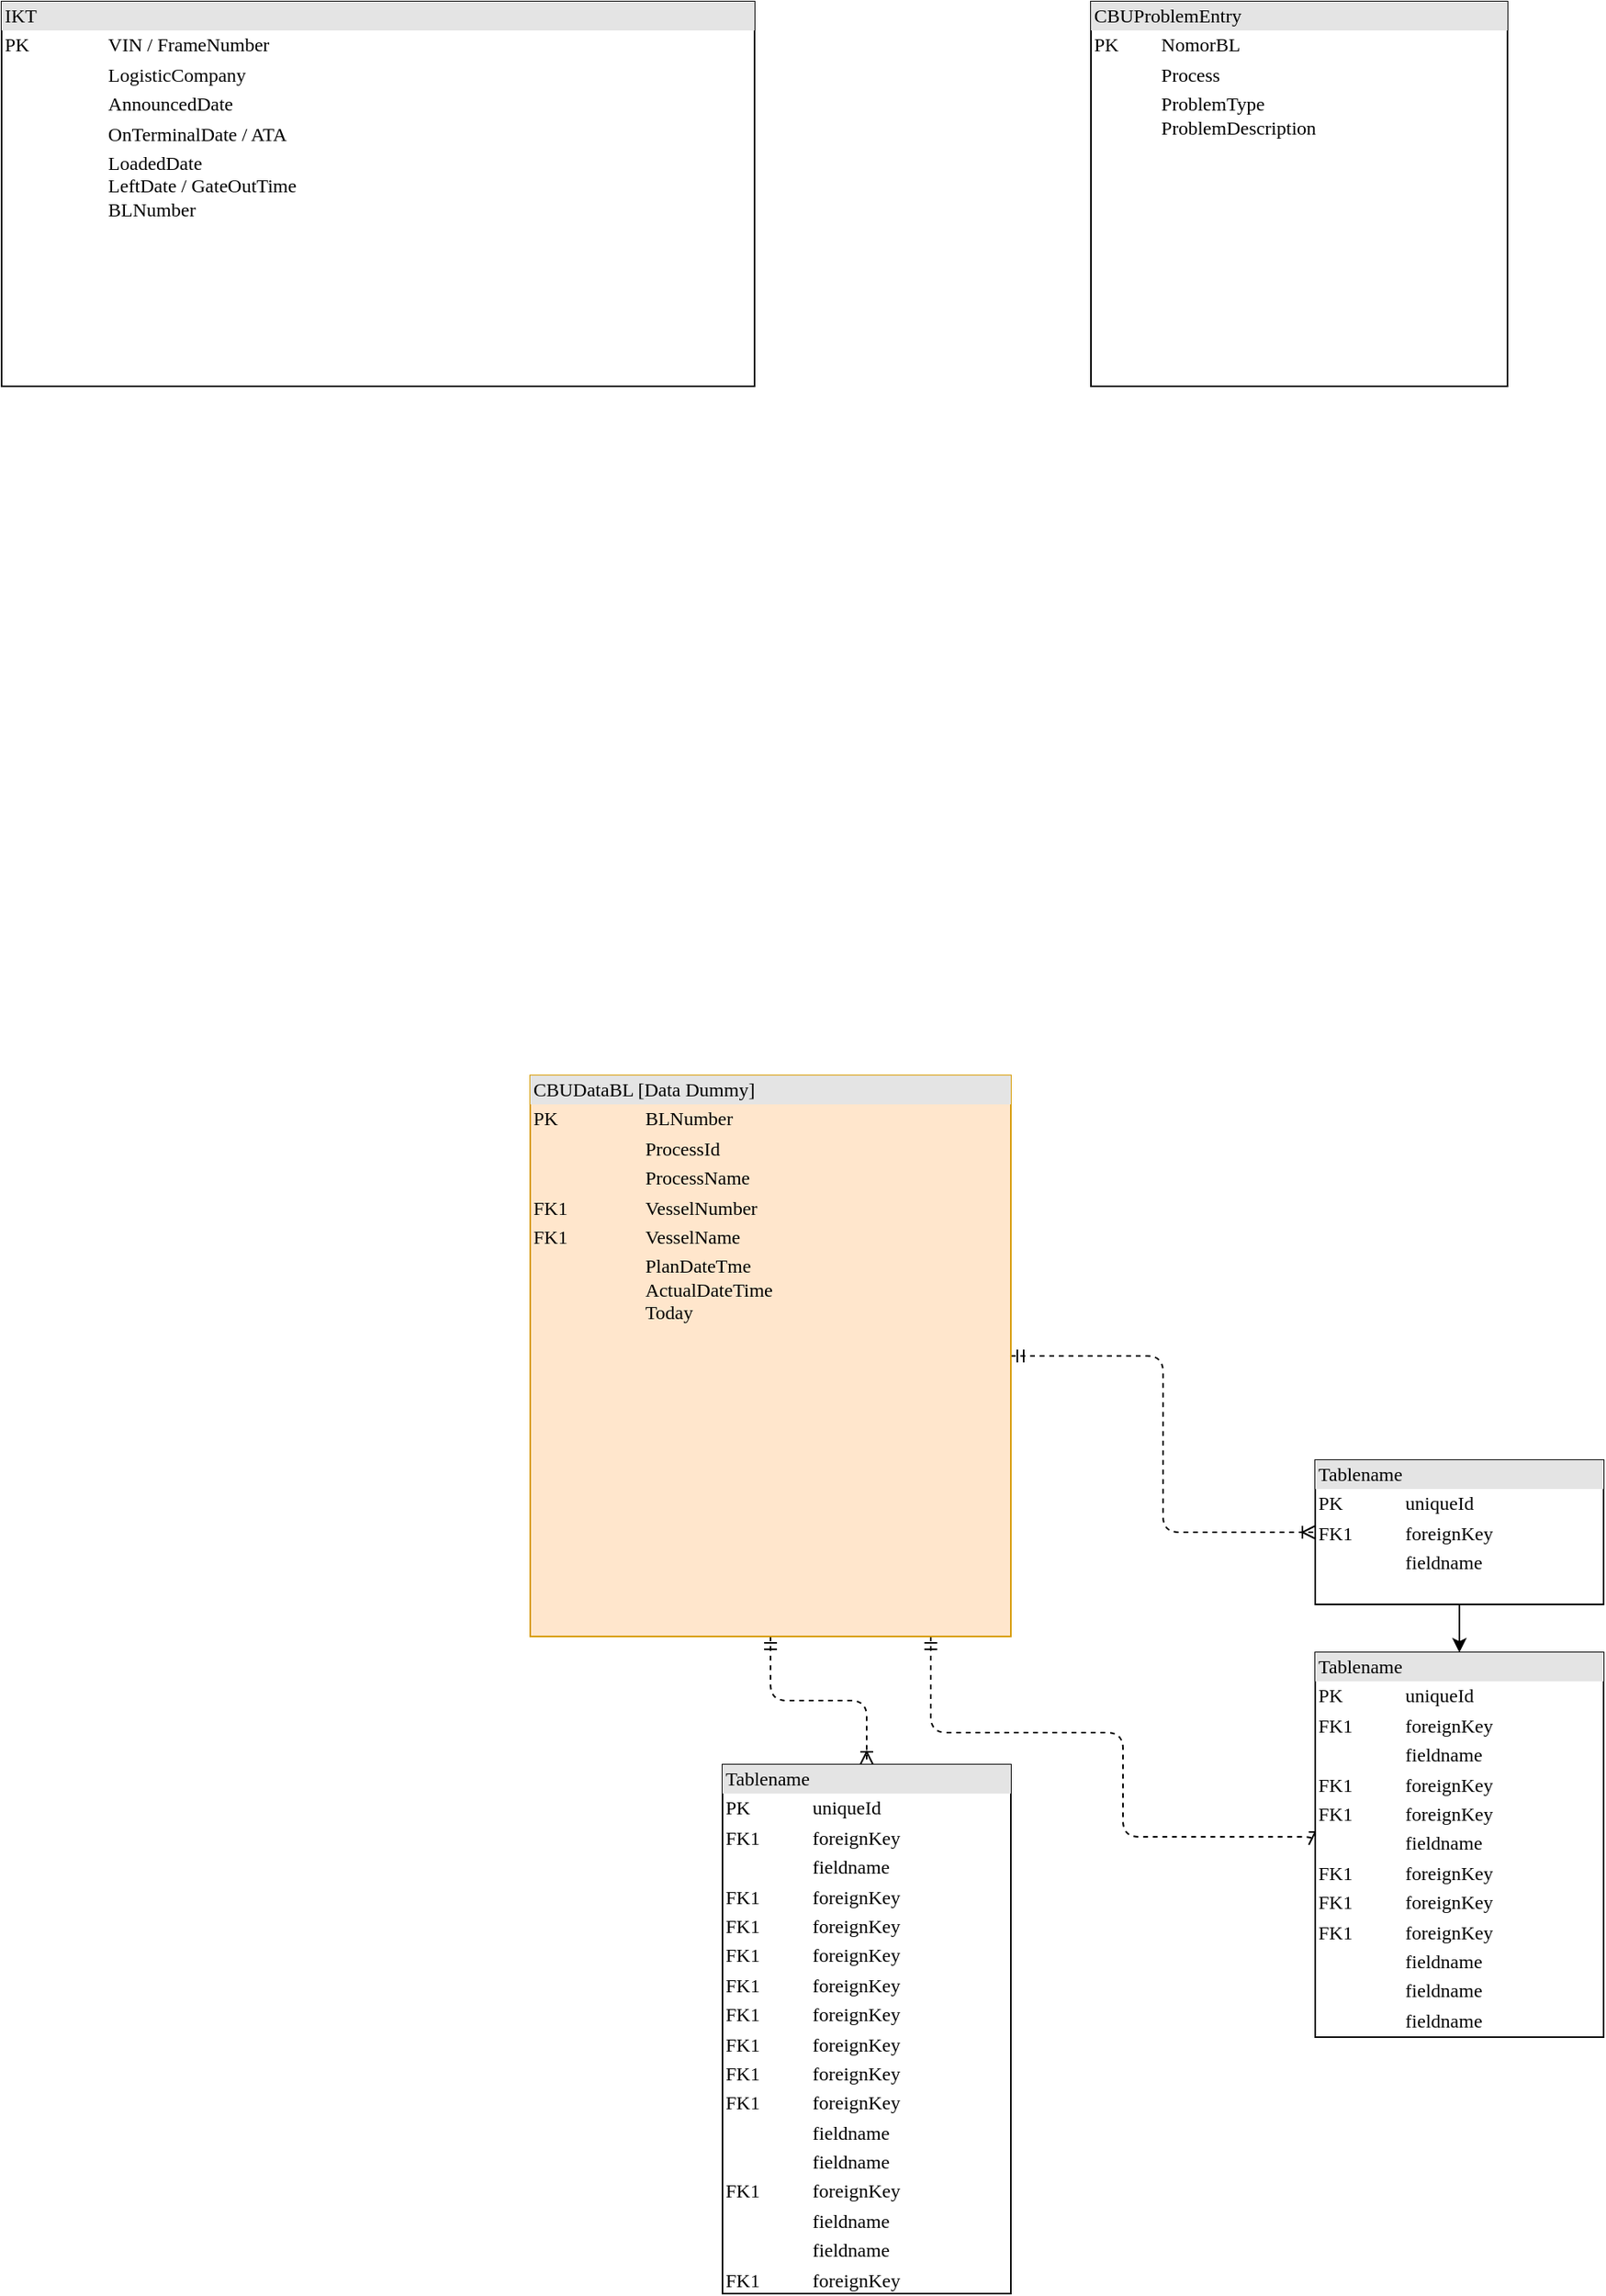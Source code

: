 <mxfile pages="3" version="11.2.8" type="github"><diagram name="X_Board1_ImportProgressSummary" id="2ca16b54-16f6-2749-3443-fa8db7711227"><mxGraphModel dx="1408" dy="1549" grid="1" gridSize="10" guides="1" tooltips="1" connect="1" arrows="1" fold="1" page="1" pageScale="1" pageWidth="1100" pageHeight="850" background="#ffffff" math="0" shadow="0"><root><mxCell id="0"/><mxCell id="1" parent="0"/><mxCell id="2ed32ef02a7f4228-18" style="edgeStyle=orthogonalEdgeStyle;html=1;entryX=0.5;entryY=0;dashed=1;labelBackgroundColor=none;startArrow=ERmandOne;endArrow=ERoneToMany;fontFamily=Verdana;fontSize=12;align=left;" parent="1" source="2ed32ef02a7f4228-2" target="2ed32ef02a7f4228-8" edge="1"><mxGeometry relative="1" as="geometry"/></mxCell><mxCell id="2ed32ef02a7f4228-19" style="edgeStyle=orthogonalEdgeStyle;html=1;dashed=1;labelBackgroundColor=none;startArrow=ERmandOne;endArrow=ERoneToMany;fontFamily=Verdana;fontSize=12;align=left;entryX=0;entryY=0.5;" parent="1" source="2ed32ef02a7f4228-2" target="2ed32ef02a7f4228-10" edge="1"><mxGeometry relative="1" as="geometry"><Array as="points"><mxPoint x="590" y="260"/><mxPoint x="710" y="260"/><mxPoint x="710" y="325"/></Array></mxGeometry></mxCell><mxCell id="2ed32ef02a7f4228-20" style="edgeStyle=orthogonalEdgeStyle;html=1;dashed=1;labelBackgroundColor=none;startArrow=ERmandOne;endArrow=ERoneToMany;fontFamily=Verdana;fontSize=12;align=left;" parent="1" source="2ed32ef02a7f4228-2" target="2ed32ef02a7f4228-11" edge="1"><mxGeometry relative="1" as="geometry"/></mxCell><mxCell id="2ed32ef02a7f4228-2" value="&lt;div style=&quot;box-sizing: border-box ; width: 100% ; background: #e4e4e4 ; padding: 2px&quot;&gt;CBUDataBL [Data Dummy]&lt;/div&gt;&lt;table style=&quot;width: 100% ; font-size: 1em&quot; cellpadding=&quot;2&quot; cellspacing=&quot;0&quot;&gt;&lt;tbody&gt;&lt;tr&gt;&lt;td&gt;PK&lt;/td&gt;&lt;td&gt;BLNumber&lt;/td&gt;&lt;/tr&gt;&lt;tr&gt;&lt;td&gt;&lt;/td&gt;&lt;td&gt;ProcessId&lt;/td&gt;&lt;/tr&gt;&lt;tr&gt;&lt;td&gt;&lt;br&gt;&lt;/td&gt;&lt;td&gt;ProcessName&lt;/td&gt;&lt;/tr&gt;&lt;tr&gt;&lt;td&gt;FK1&lt;br&gt;&lt;/td&gt;&lt;td&gt;VesselNumber&lt;/td&gt;&lt;/tr&gt;&lt;tr&gt;&lt;td&gt;FK1&lt;br&gt;&lt;/td&gt;&lt;td&gt;VesselName&lt;/td&gt;&lt;/tr&gt;&lt;tr&gt;&lt;td&gt;&lt;br&gt;&lt;/td&gt;&lt;td&gt;PlanDateTme&lt;br&gt;ActualDateTime&lt;br&gt;Today&lt;/td&gt;&lt;/tr&gt;&lt;tr&gt;&lt;td&gt;&lt;br&gt;&lt;/td&gt;&lt;td&gt;&lt;br&gt;&lt;/td&gt;&lt;/tr&gt;&lt;tr&gt;&lt;td&gt;&lt;br&gt;&lt;/td&gt;&lt;td&gt;&lt;br&gt;&lt;/td&gt;&lt;/tr&gt;&lt;tr&gt;&lt;td&gt;&lt;br&gt;&lt;/td&gt;&lt;td&gt;&lt;br&gt;&lt;/td&gt;&lt;/tr&gt;&lt;/tbody&gt;&lt;/table&gt;" style="verticalAlign=top;align=left;overflow=fill;html=1;rounded=0;shadow=0;comic=0;labelBackgroundColor=none;strokeColor=#d79b00;strokeWidth=1;fillColor=#ffe6cc;fontFamily=Verdana;fontSize=12;" parent="1" vertex="1"><mxGeometry x="340" y="-150" width="300" height="350" as="geometry"/></mxCell><mxCell id="2ed32ef02a7f4228-8" value="&lt;div style=&quot;box-sizing: border-box ; width: 100% ; background: #e4e4e4 ; padding: 2px&quot;&gt;Tablename&lt;/div&gt;&lt;table style=&quot;width: 100% ; font-size: 1em&quot; cellpadding=&quot;2&quot; cellspacing=&quot;0&quot;&gt;&lt;tbody&gt;&lt;tr&gt;&lt;td&gt;PK&lt;/td&gt;&lt;td&gt;uniqueId&lt;/td&gt;&lt;/tr&gt;&lt;tr&gt;&lt;td&gt;FK1&lt;/td&gt;&lt;td&gt;foreignKey&lt;/td&gt;&lt;/tr&gt;&lt;tr&gt;&lt;td&gt;&lt;/td&gt;&lt;td&gt;fieldname&lt;/td&gt;&lt;/tr&gt;&lt;tr&gt;&lt;td&gt;FK1&lt;br&gt;&lt;/td&gt;&lt;td&gt;foreignKey&lt;br&gt;&lt;/td&gt;&lt;/tr&gt;&lt;tr&gt;&lt;td&gt;FK1&lt;br&gt;&lt;/td&gt;&lt;td&gt;foreignKey&lt;br&gt;&lt;/td&gt;&lt;/tr&gt;&lt;tr&gt;&lt;td&gt;FK1&lt;br&gt;&lt;/td&gt;&lt;td&gt;foreignKey&lt;br&gt;&lt;/td&gt;&lt;/tr&gt;&lt;tr&gt;&lt;td&gt;FK1&lt;br&gt;&lt;/td&gt;&lt;td&gt;foreignKey&lt;br&gt;&lt;/td&gt;&lt;/tr&gt;&lt;tr&gt;&lt;td&gt;FK1&lt;br&gt;&lt;/td&gt;&lt;td&gt;foreignKey&lt;br&gt;&lt;/td&gt;&lt;/tr&gt;&lt;tr&gt;&lt;td&gt;FK1&lt;br&gt;&lt;/td&gt;&lt;td&gt;foreignKey&lt;br&gt;&lt;/td&gt;&lt;/tr&gt;&lt;tr&gt;&lt;td&gt;FK1&lt;br&gt;&lt;/td&gt;&lt;td&gt;foreignKey&lt;br&gt;&lt;/td&gt;&lt;/tr&gt;&lt;tr&gt;&lt;td&gt;FK1&lt;br&gt;&lt;/td&gt;&lt;td&gt;foreignKey&lt;br&gt;&lt;/td&gt;&lt;/tr&gt;&lt;tr&gt;&lt;td&gt;&lt;br&gt;&lt;/td&gt;&lt;td&gt;fieldname&lt;br&gt;&lt;/td&gt;&lt;/tr&gt;&lt;tr&gt;&lt;td&gt;&lt;br&gt;&lt;/td&gt;&lt;td&gt;fieldname&lt;br&gt;&lt;/td&gt;&lt;/tr&gt;&lt;tr&gt;&lt;td&gt;FK1&lt;br&gt;&lt;/td&gt;&lt;td&gt;foreignKey&lt;br&gt;&lt;/td&gt;&lt;/tr&gt;&lt;tr&gt;&lt;td&gt;&lt;br&gt;&lt;/td&gt;&lt;td&gt;fieldname&lt;br&gt;&lt;/td&gt;&lt;/tr&gt;&lt;tr&gt;&lt;td&gt;&lt;br&gt;&lt;/td&gt;&lt;td&gt;fieldname&lt;br&gt;&lt;/td&gt;&lt;/tr&gt;&lt;tr&gt;&lt;td&gt;FK1&lt;br&gt;&lt;/td&gt;&lt;td&gt;foreignKey&lt;br&gt;&lt;/td&gt;&lt;/tr&gt;&lt;/tbody&gt;&lt;/table&gt;" style="verticalAlign=top;align=left;overflow=fill;html=1;rounded=0;shadow=0;comic=0;labelBackgroundColor=none;strokeColor=#000000;strokeWidth=1;fillColor=#ffffff;fontFamily=Verdana;fontSize=12;fontColor=#000000;" parent="1" vertex="1"><mxGeometry x="460" y="280" width="180" height="330" as="geometry"/></mxCell><mxCell id="2ed32ef02a7f4228-10" value="&lt;div style=&quot;box-sizing: border-box ; width: 100% ; background: #e4e4e4 ; padding: 2px&quot;&gt;Tablename&lt;/div&gt;&lt;table style=&quot;width: 100% ; font-size: 1em&quot; cellpadding=&quot;2&quot; cellspacing=&quot;0&quot;&gt;&lt;tbody&gt;&lt;tr&gt;&lt;td&gt;PK&lt;/td&gt;&lt;td&gt;uniqueId&lt;/td&gt;&lt;/tr&gt;&lt;tr&gt;&lt;td&gt;FK1&lt;/td&gt;&lt;td&gt;foreignKey&lt;/td&gt;&lt;/tr&gt;&lt;tr&gt;&lt;td&gt;&lt;/td&gt;&lt;td&gt;fieldname&lt;/td&gt;&lt;/tr&gt;&lt;tr&gt;&lt;td&gt;FK1&lt;br&gt;&lt;/td&gt;&lt;td&gt;foreignKey&lt;br&gt;&lt;/td&gt;&lt;/tr&gt;&lt;tr&gt;&lt;td&gt;FK1&lt;br&gt;&lt;/td&gt;&lt;td&gt;foreignKey&lt;br&gt;&lt;/td&gt;&lt;/tr&gt;&lt;tr&gt;&lt;td&gt;&lt;br&gt;&lt;/td&gt;&lt;td&gt;fieldname&lt;br&gt;&lt;/td&gt;&lt;/tr&gt;&lt;tr&gt;&lt;td&gt;FK1&lt;br&gt;&lt;/td&gt;&lt;td&gt;foreignKey&lt;br&gt;&lt;/td&gt;&lt;/tr&gt;&lt;tr&gt;&lt;td&gt;FK1&lt;br&gt;&lt;/td&gt;&lt;td&gt;foreignKey&lt;br&gt;&lt;/td&gt;&lt;/tr&gt;&lt;tr&gt;&lt;td&gt;FK1&lt;br&gt;&lt;/td&gt;&lt;td&gt;foreignKey&lt;br&gt;&lt;/td&gt;&lt;/tr&gt;&lt;tr&gt;&lt;td&gt;&lt;br&gt;&lt;/td&gt;&lt;td&gt;fieldname&lt;br&gt;&lt;/td&gt;&lt;/tr&gt;&lt;tr&gt;&lt;td&gt;&lt;br&gt;&lt;/td&gt;&lt;td&gt;fieldname&lt;br&gt;&lt;/td&gt;&lt;/tr&gt;&lt;tr&gt;&lt;td&gt;&lt;br&gt;&lt;/td&gt;&lt;td&gt;fieldname&lt;br&gt;&lt;/td&gt;&lt;/tr&gt;&lt;/tbody&gt;&lt;/table&gt;" style="verticalAlign=top;align=left;overflow=fill;html=1;rounded=0;shadow=0;comic=0;labelBackgroundColor=none;strokeColor=#000000;strokeWidth=1;fillColor=#ffffff;fontFamily=Verdana;fontSize=12;fontColor=#000000;" parent="1" vertex="1"><mxGeometry x="830" y="210" width="180" height="240" as="geometry"/></mxCell><mxCell id="iijxiH1lef-ka2YPc_c4-1" value="" style="edgeStyle=orthogonalEdgeStyle;rounded=0;orthogonalLoop=1;jettySize=auto;html=1;" parent="1" source="2ed32ef02a7f4228-11" target="2ed32ef02a7f4228-10" edge="1"><mxGeometry relative="1" as="geometry"/></mxCell><mxCell id="2ed32ef02a7f4228-11" value="&lt;div style=&quot;box-sizing:border-box;width:100%;background:#e4e4e4;padding:2px;&quot;&gt;Tablename&lt;/div&gt;&lt;table style=&quot;width:100%;font-size:1em;&quot; cellpadding=&quot;2&quot; cellspacing=&quot;0&quot;&gt;&lt;tr&gt;&lt;td&gt;PK&lt;/td&gt;&lt;td&gt;uniqueId&lt;/td&gt;&lt;/tr&gt;&lt;tr&gt;&lt;td&gt;FK1&lt;/td&gt;&lt;td&gt;foreignKey&lt;/td&gt;&lt;/tr&gt;&lt;tr&gt;&lt;td&gt;&lt;/td&gt;&lt;td&gt;fieldname&lt;/td&gt;&lt;/tr&gt;&lt;/table&gt;" style="verticalAlign=top;align=left;overflow=fill;html=1;rounded=0;shadow=0;comic=0;labelBackgroundColor=none;strokeColor=#000000;strokeWidth=1;fillColor=#ffffff;fontFamily=Verdana;fontSize=12;fontColor=#000000;" parent="1" vertex="1"><mxGeometry x="830" y="90" width="180" height="90" as="geometry"/></mxCell><mxCell id="iijxiH1lef-ka2YPc_c4-2" value="&lt;div style=&quot;box-sizing: border-box ; width: 100% ; background: #e4e4e4 ; padding: 2px&quot;&gt;IKT&lt;/div&gt;&lt;table style=&quot;width: 100% ; font-size: 1em&quot; cellpadding=&quot;2&quot; cellspacing=&quot;0&quot;&gt;&lt;tbody&gt;&lt;tr&gt;&lt;td&gt;PK&lt;/td&gt;&lt;td&gt;VIN / FrameNumber&lt;/td&gt;&lt;/tr&gt;&lt;tr&gt;&lt;td&gt;&lt;br&gt;&lt;/td&gt;&lt;td&gt;LogisticCompany&lt;/td&gt;&lt;/tr&gt;&lt;tr&gt;&lt;td&gt;&lt;/td&gt;&lt;td&gt;AnnouncedDate&lt;/td&gt;&lt;/tr&gt;&lt;tr&gt;&lt;td&gt;&lt;br&gt;&lt;/td&gt;&lt;td&gt;OnTerminalDate / ATA&lt;/td&gt;&lt;/tr&gt;&lt;tr&gt;&lt;td&gt;&lt;br&gt;&lt;/td&gt;&lt;td&gt;LoadedDate&lt;br&gt;LeftDate / GateOutTime&lt;br&gt;BLNumber&lt;br&gt;&lt;br&gt;&lt;/td&gt;&lt;/tr&gt;&lt;tr&gt;&lt;td&gt;&lt;/td&gt;&lt;td&gt;&lt;/td&gt;&lt;/tr&gt;&lt;/tbody&gt;&lt;/table&gt;" style="verticalAlign=top;align=left;overflow=fill;html=1;rounded=0;shadow=0;comic=0;labelBackgroundColor=none;strokeColor=#000000;strokeWidth=1;fillColor=#ffffff;fontFamily=Verdana;fontSize=12;fontColor=#000000;" parent="1" vertex="1"><mxGeometry x="10" y="-820" width="470" height="240" as="geometry"/></mxCell><mxCell id="lcSOHLvWnQ9NrJBH_gMb-1" value="&lt;div style=&quot;box-sizing: border-box ; width: 100% ; background: #e4e4e4 ; padding: 2px&quot;&gt;CBUProblemEntry&lt;/div&gt;&lt;table style=&quot;width: 100% ; font-size: 1em&quot; cellpadding=&quot;2&quot; cellspacing=&quot;0&quot;&gt;&lt;tbody&gt;&lt;tr&gt;&lt;td&gt;PK&lt;/td&gt;&lt;td&gt;NomorBL&lt;br&gt;&lt;/td&gt;&lt;/tr&gt;&lt;tr&gt;&lt;td&gt;&lt;/td&gt;&lt;td&gt;Process&lt;/td&gt;&lt;/tr&gt;&lt;tr&gt;&lt;td&gt;&lt;/td&gt;&lt;td&gt;ProblemType&lt;br&gt;ProblemDescription&lt;/td&gt;&lt;/tr&gt;&lt;tr&gt;&lt;td&gt;&lt;/td&gt;&lt;td&gt;&lt;/td&gt;&lt;/tr&gt;&lt;/tbody&gt;&lt;/table&gt;" style="verticalAlign=top;align=left;overflow=fill;html=1;rounded=0;shadow=0;comic=0;labelBackgroundColor=none;strokeColor=#000000;strokeWidth=1;fillColor=#ffffff;fontFamily=Verdana;fontSize=12;fontColor=#000000;" vertex="1" parent="1"><mxGeometry x="690" y="-820" width="260" height="240" as="geometry"/></mxCell></root></mxGraphModel></diagram><diagram id="ped9I0MrcgApVbjnmXeD" name="Board2_CBU_DeliveryStatus"><mxGraphModel dx="2258" dy="1799" grid="1" gridSize="10" guides="1" tooltips="1" connect="1" arrows="1" fold="1" page="1" pageScale="1" pageWidth="850" pageHeight="1100" math="0" shadow="0"><root><mxCell id="fE89MMKf4h5Dtm6ddoaw-0"/><mxCell id="fE89MMKf4h5Dtm6ddoaw-1" parent="fE89MMKf4h5Dtm6ddoaw-0"/><mxCell id="iuJHCxQHhsxznr6ArKBr-1" style="html=1;dashed=1;labelBackgroundColor=none;startArrow=ERmandOne;endArrow=ERoneToMany;fontFamily=Verdana;fontSize=12;align=left;elbow=vertical;entryX=0.55;entryY=0.033;entryDx=0;entryDy=0;entryPerimeter=0;" parent="fE89MMKf4h5Dtm6ddoaw-1" source="iuJHCxQHhsxznr6ArKBr-5" target="rnlYXCVSWzvNg4UDN25H-0" edge="1"><mxGeometry relative="1" as="geometry"><mxPoint x="681.096" y="100" as="targetPoint"/></mxGeometry></mxCell><mxCell id="iuJHCxQHhsxznr6ArKBr-2" value="&lt;div style=&quot;box-sizing: border-box ; width: 100% ; background: #e4e4e4 ; padding: 2px&quot;&gt;vw_cbu_deliverystatus [Data Dummy]&lt;/div&gt;&lt;table style=&quot;width: 100% ; font-size: 1em&quot; cellpadding=&quot;2&quot; cellspacing=&quot;0&quot;&gt;&lt;tbody&gt;&lt;tr&gt;&lt;td&gt;&lt;br&gt;&lt;/td&gt;&lt;td&gt;Source&lt;/td&gt;&lt;/tr&gt;&lt;tr&gt;&lt;td&gt;&lt;/td&gt;&lt;td&gt;Model&lt;/td&gt;&lt;/tr&gt;&lt;tr&gt;&lt;td&gt;&lt;br&gt;&lt;/td&gt;&lt;td&gt;ATA&lt;/td&gt;&lt;/tr&gt;&lt;tr&gt;&lt;td&gt;&lt;br&gt;&lt;/td&gt;&lt;td&gt;Today&lt;/td&gt;&lt;/tr&gt;&lt;tr&gt;&lt;td&gt;F&lt;br&gt;&lt;/td&gt;&lt;td&gt;GateOutTime&lt;/td&gt;&lt;/tr&gt;&lt;tr&gt;&lt;td&gt;&lt;br&gt;&lt;/td&gt;&lt;td&gt;PortStatus&lt;br&gt;ActualDateTime&lt;br&gt;Today&lt;br&gt;DateDif&lt;br&gt;TotalInPort&lt;br&gt;OC_per_Vehicle&lt;br&gt;FrameNumber&lt;br&gt;TotalOC&lt;br&gt;CountStatus&lt;/td&gt;&lt;/tr&gt;&lt;tr&gt;&lt;td&gt;&lt;br&gt;&lt;/td&gt;&lt;td&gt;&lt;br&gt;&lt;/td&gt;&lt;/tr&gt;&lt;tr&gt;&lt;td&gt;&lt;br&gt;&lt;/td&gt;&lt;td&gt;&lt;br&gt;&lt;/td&gt;&lt;/tr&gt;&lt;tr&gt;&lt;td&gt;&lt;br&gt;&lt;/td&gt;&lt;td&gt;&lt;br&gt;&lt;/td&gt;&lt;/tr&gt;&lt;/tbody&gt;&lt;/table&gt;" style="verticalAlign=top;align=left;overflow=fill;html=1;rounded=0;shadow=0;comic=0;labelBackgroundColor=none;strokeColor=#d79b00;strokeWidth=1;fillColor=#ffe6cc;fontFamily=Verdana;fontSize=12;" parent="fE89MMKf4h5Dtm6ddoaw-1" vertex="1"><mxGeometry x="-380" y="-160" width="300" height="350" as="geometry"/></mxCell><mxCell id="cjHT1M0A47lJwWsrM27a-1" style="edgeStyle=orthogonalEdgeStyle;rounded=0;orthogonalLoop=1;jettySize=auto;html=1;dashed=1;startArrow=open;startFill=0;" parent="fE89MMKf4h5Dtm6ddoaw-1" source="iuJHCxQHhsxznr6ArKBr-3" target="cjHT1M0A47lJwWsrM27a-0" edge="1"><mxGeometry relative="1" as="geometry"/></mxCell><mxCell id="iuJHCxQHhsxznr6ArKBr-3" value="&lt;div style=&quot;box-sizing: border-box ; width: 100% ; background: #e4e4e4 ; padding: 2px&quot;&gt;CarSeries&lt;/div&gt;&lt;table style=&quot;width: 100% ; font-size: 1em&quot; cellpadding=&quot;2&quot; cellspacing=&quot;0&quot;&gt;&lt;tbody&gt;&lt;tr&gt;&lt;td&gt;PK&lt;/td&gt;&lt;td&gt;Name&lt;br&gt;&lt;/td&gt;&lt;/tr&gt;&lt;tr&gt;&lt;td&gt;&lt;br&gt;&lt;/td&gt;&lt;td&gt;CarSeriesCode&lt;/td&gt;&lt;/tr&gt;&lt;tr&gt;&lt;td&gt;FK&lt;/td&gt;&lt;td&gt;CarModelCode&lt;/td&gt;&lt;/tr&gt;&lt;/tbody&gt;&lt;/table&gt;" style="verticalAlign=top;align=left;overflow=fill;html=1;rounded=0;shadow=0;comic=0;labelBackgroundColor=none;strokeColor=#000000;strokeWidth=1;fillColor=#ffffff;fontFamily=Verdana;fontSize=12;fontColor=#000000;" parent="fE89MMKf4h5Dtm6ddoaw-1" vertex="1"><mxGeometry x="830" y="300" width="180" height="150" as="geometry"/></mxCell><mxCell id="cjHT1M0A47lJwWsrM27a-2" style="edgeStyle=orthogonalEdgeStyle;rounded=0;orthogonalLoop=1;jettySize=auto;html=1;dashed=1;startArrow=open;startFill=0;exitX=0.5;exitY=1;exitDx=0;exitDy=0;" parent="fE89MMKf4h5Dtm6ddoaw-1" source="rnlYXCVSWzvNg4UDN25H-0" target="iuJHCxQHhsxznr6ArKBr-3" edge="1"><mxGeometry relative="1" as="geometry"><mxPoint x="730" y="150" as="sourcePoint"/></mxGeometry></mxCell><mxCell id="iuJHCxQHhsxznr6ArKBr-5" value="&lt;div style=&quot;box-sizing: border-box ; width: 100% ; background: #e4e4e4 ; padding: 2px&quot;&gt;vw_cbu_deliverystatus [Data NEW TLS] / PIBX&lt;/div&gt;&lt;table style=&quot;width: 100% ; font-size: 1em&quot; cellpadding=&quot;2&quot; cellspacing=&quot;0&quot;&gt;&lt;tbody&gt;&lt;tr&gt;&lt;td&gt;&lt;br&gt;&lt;/td&gt;&lt;td&gt;&lt;span style=&quot;background-color: rgb(255 , 102 , 255)&quot;&gt;Source&lt;/span&gt;&lt;/td&gt;&lt;/tr&gt;&lt;tr&gt;&lt;td&gt;&lt;/td&gt;&lt;td&gt;&lt;span style=&quot;background-color: rgb(102 , 255 , 102)&quot;&gt;Model&lt;/span&gt;&lt;/td&gt;&lt;/tr&gt;&lt;tr&gt;&lt;td&gt;&lt;br&gt;&lt;/td&gt;&lt;td&gt;&lt;span style=&quot;background-color: rgb(255 , 255 , 0)&quot;&gt;ATA&lt;/span&gt;&lt;/td&gt;&lt;/tr&gt;&lt;tr&gt;&lt;td&gt;&lt;br&gt;&lt;/td&gt;&lt;td&gt;Today&lt;/td&gt;&lt;/tr&gt;&lt;tr&gt;&lt;td&gt;F&lt;br&gt;&lt;/td&gt;&lt;td&gt;&lt;span style=&quot;background-color: rgb(179 , 179 , 179)&quot;&gt;GateOutTime&lt;/span&gt;&lt;/td&gt;&lt;/tr&gt;&lt;tr&gt;&lt;td&gt;&lt;br&gt;&lt;/td&gt;&lt;td&gt;PortStatus&lt;br&gt;Today&lt;br&gt;DateDif&lt;br&gt;TotalInPort&lt;br&gt;OC_per_Vehicle&lt;br&gt;&lt;span style=&quot;background-color: rgb(255 , 179 , 102)&quot;&gt;FrameNumber&lt;/span&gt;&lt;br&gt;TotalOC&lt;br&gt;CountStatus&lt;br&gt;&lt;span style=&quot;background-color: rgb(102 , 178 , 255)&quot;&gt;NomorBL&lt;/span&gt;&lt;/td&gt;&lt;/tr&gt;&lt;tr&gt;&lt;td&gt;&lt;br&gt;&lt;/td&gt;&lt;td&gt;&lt;br&gt;&lt;/td&gt;&lt;/tr&gt;&lt;tr&gt;&lt;td&gt;&lt;br&gt;&lt;/td&gt;&lt;td&gt;&lt;br&gt;&lt;/td&gt;&lt;/tr&gt;&lt;tr&gt;&lt;td&gt;&lt;br&gt;&lt;/td&gt;&lt;td&gt;&lt;br&gt;&lt;/td&gt;&lt;/tr&gt;&lt;/tbody&gt;&lt;/table&gt;" style="verticalAlign=top;align=left;overflow=fill;html=1;rounded=0;shadow=0;comic=0;labelBackgroundColor=none;strokeColor=#6c8ebf;strokeWidth=1;fillColor=#dae8fc;fontFamily=Verdana;fontSize=12;" parent="fE89MMKf4h5Dtm6ddoaw-1" vertex="1"><mxGeometry x="790" y="-390" width="300" height="350" as="geometry"/></mxCell><mxCell id="cjHT1M0A47lJwWsrM27a-0" value="&lt;div style=&quot;box-sizing: border-box ; width: 100% ; background: #e4e4e4 ; padding: 2px&quot;&gt;CarModel&lt;/div&gt;&lt;table style=&quot;width: 100% ; font-size: 1em&quot; cellpadding=&quot;2&quot; cellspacing=&quot;0&quot;&gt;&lt;tbody&gt;&lt;tr&gt;&lt;td&gt;PK&lt;/td&gt;&lt;td&gt;&lt;span style=&quot;background-color: rgb(102 , 255 , 102)&quot;&gt;Name&lt;br&gt;&lt;/span&gt;&lt;/td&gt;&lt;/tr&gt;&lt;tr&gt;&lt;td&gt;&lt;/td&gt;&lt;td&gt;CarModelCode&lt;/td&gt;&lt;/tr&gt;&lt;/tbody&gt;&lt;/table&gt;" style="verticalAlign=top;align=left;overflow=fill;html=1;rounded=0;shadow=0;comic=0;labelBackgroundColor=none;strokeColor=#000000;strokeWidth=1;fillColor=#ffffff;fontFamily=Verdana;fontSize=12;fontColor=#000000;" parent="fE89MMKf4h5Dtm6ddoaw-1" vertex="1"><mxGeometry x="830" y="550" width="180" height="90" as="geometry"/></mxCell><mxCell id="rnlYXCVSWzvNg4UDN25H-0" value="&lt;div style=&quot;box-sizing: border-box ; width: 100% ; background: #e4e4e4 ; padding: 2px&quot;&gt;CarSeries&lt;/div&gt;&lt;table style=&quot;width: 100% ; font-size: 1em&quot; cellpadding=&quot;2&quot; cellspacing=&quot;0&quot;&gt;&lt;tbody&gt;&lt;tr&gt;&lt;td&gt;PK&lt;/td&gt;&lt;td&gt;Katashiki&lt;/td&gt;&lt;/tr&gt;&lt;tr&gt;&lt;td&gt;&lt;br&gt;&lt;/td&gt;&lt;td&gt;Name&lt;/td&gt;&lt;/tr&gt;&lt;tr&gt;&lt;td&gt;FK&lt;/td&gt;&lt;td&gt;CarSeriesCode&lt;/td&gt;&lt;/tr&gt;&lt;/tbody&gt;&lt;/table&gt;" style="verticalAlign=top;align=left;overflow=fill;html=1;rounded=0;shadow=0;comic=0;labelBackgroundColor=none;strokeColor=#000000;strokeWidth=1;fillColor=#ffffff;fontFamily=Verdana;fontSize=12;fontColor=#000000;" parent="fE89MMKf4h5Dtm6ddoaw-1" vertex="1"><mxGeometry x="830" y="40" width="180" height="150" as="geometry"/></mxCell><mxCell id="UuZ3vSKLdRElmqcy-oei-2" style="edgeStyle=orthogonalEdgeStyle;rounded=0;orthogonalLoop=1;jettySize=auto;html=1;startArrow=ERone;startFill=0;" edge="1" parent="fE89MMKf4h5Dtm6ddoaw-1" source="UuZ3vSKLdRElmqcy-oei-0" target="UuZ3vSKLdRElmqcy-oei-1"><mxGeometry relative="1" as="geometry"/></mxCell><mxCell id="UuZ3vSKLdRElmqcy-oei-0" value="&lt;div style=&quot;box-sizing: border-box ; width: 100% ; background: #e4e4e4 ; padding: 2px&quot;&gt;M_Country&lt;/div&gt;&lt;table style=&quot;width: 100% ; font-size: 1em&quot; cellpadding=&quot;2&quot; cellspacing=&quot;0&quot;&gt;&lt;tbody&gt;&lt;tr&gt;&lt;td&gt;PK&lt;/td&gt;&lt;td&gt;&lt;span style=&quot;background-color: rgb(255 , 102 , 255)&quot;&gt;CountryCode&lt;/span&gt;&lt;/td&gt;&lt;/tr&gt;&lt;tr&gt;&lt;td&gt;&lt;br&gt;&lt;/td&gt;&lt;td&gt;CounntryName&lt;/td&gt;&lt;/tr&gt;&lt;tr&gt;&lt;td&gt;&lt;br&gt;&lt;/td&gt;&lt;td&gt;&lt;br&gt;&lt;/td&gt;&lt;/tr&gt;&lt;/tbody&gt;&lt;/table&gt;" style="verticalAlign=top;align=left;overflow=fill;html=1;rounded=0;shadow=0;comic=0;labelBackgroundColor=none;strokeColor=#000000;strokeWidth=1;fillColor=#ffffff;fontFamily=Verdana;fontSize=12;fontColor=#000000;" vertex="1" parent="fE89MMKf4h5Dtm6ddoaw-1"><mxGeometry x="20" y="-390" width="180" height="150" as="geometry"/></mxCell><mxCell id="UuZ3vSKLdRElmqcy-oei-4" style="rounded=0;orthogonalLoop=1;jettySize=auto;html=1;startArrow=ERone;startFill=0;" edge="1" parent="fE89MMKf4h5Dtm6ddoaw-1" source="UuZ3vSKLdRElmqcy-oei-1" target="iuJHCxQHhsxznr6ArKBr-5"><mxGeometry relative="1" as="geometry"/></mxCell><mxCell id="UuZ3vSKLdRElmqcy-oei-1" value="&lt;div style=&quot;box-sizing: border-box ; width: 100% ; background: #e4e4e4 ; padding: 2px&quot;&gt;CBUInvoice&lt;/div&gt;&lt;table style=&quot;width: 100% ; font-size: 1em&quot; cellpadding=&quot;2&quot; cellspacing=&quot;0&quot;&gt;&lt;tbody&gt;&lt;tr&gt;&lt;td&gt;PK&lt;/td&gt;&lt;td&gt;&lt;span style=&quot;background-color: rgb(255 , 179 , 102)&quot;&gt;FrameNumber&lt;/span&gt;&lt;/td&gt;&lt;/tr&gt;&lt;tr&gt;&lt;td&gt;&lt;br&gt;&lt;/td&gt;&lt;td&gt;InvoiceNumber&lt;/td&gt;&lt;/tr&gt;&lt;tr&gt;&lt;td&gt;&lt;br&gt;&lt;/td&gt;&lt;td&gt;&lt;br&gt;&lt;/td&gt;&lt;/tr&gt;&lt;/tbody&gt;&lt;/table&gt;" style="verticalAlign=top;align=left;overflow=fill;html=1;rounded=0;shadow=0;comic=0;labelBackgroundColor=none;strokeColor=#000000;strokeWidth=1;fillColor=#ffffff;fontFamily=Verdana;fontSize=12;fontColor=#000000;" vertex="1" parent="fE89MMKf4h5Dtm6ddoaw-1"><mxGeometry x="290" y="-290" width="370" height="150" as="geometry"/></mxCell><mxCell id="UuZ3vSKLdRElmqcy-oei-3" value="" style="endArrow=none;dashed=1;html=1;" edge="1" parent="fE89MMKf4h5Dtm6ddoaw-1"><mxGeometry width="50" height="50" relative="1" as="geometry"><mxPoint x="-380" y="710" as="sourcePoint"/><mxPoint x="-330" y="660" as="targetPoint"/></mxGeometry></mxCell><mxCell id="0QUzuXpW_Z0PSGl0kDlR-0" style="edgeStyle=orthogonalEdgeStyle;rounded=0;orthogonalLoop=1;jettySize=auto;html=1;startArrow=ERone;startFill=0;" edge="1" parent="fE89MMKf4h5Dtm6ddoaw-1" source="SDEuQWRjnIyBDrwcuPp5-0" target="iuJHCxQHhsxznr6ArKBr-5"><mxGeometry relative="1" as="geometry"/></mxCell><mxCell id="SDEuQWRjnIyBDrwcuPp5-0" value="&lt;div style=&quot;box-sizing: border-box ; width: 100% ; background: #e4e4e4 ; padding: 2px&quot;&gt;IKT&lt;/div&gt;&lt;table style=&quot;width: 100% ; font-size: 1em&quot; cellpadding=&quot;2&quot; cellspacing=&quot;0&quot;&gt;&lt;tbody&gt;&lt;tr&gt;&lt;td&gt;PK&lt;/td&gt;&lt;td&gt;&lt;span style=&quot;background-color: rgb(255 , 179 , 102)&quot;&gt;VIN / FrameNumber&lt;/span&gt;&lt;/td&gt;&lt;/tr&gt;&lt;tr&gt;&lt;td&gt;&lt;br&gt;&lt;/td&gt;&lt;td&gt;LogisticCompany&lt;/td&gt;&lt;/tr&gt;&lt;tr&gt;&lt;td&gt;&lt;/td&gt;&lt;td&gt;AnnouncedDate&lt;/td&gt;&lt;/tr&gt;&lt;tr&gt;&lt;td&gt;&lt;br&gt;&lt;/td&gt;&lt;td&gt;&lt;span style=&quot;background-color: rgb(255 , 255 , 0)&quot;&gt;OnTerminalDate / ATA&lt;/span&gt;&lt;/td&gt;&lt;/tr&gt;&lt;tr&gt;&lt;td&gt;&lt;br&gt;&lt;/td&gt;&lt;td&gt;LoadedDate&lt;br&gt;&lt;span style=&quot;background-color: rgb(179 , 179 , 179)&quot;&gt;LeftDate / GateOutTime&lt;/span&gt;&lt;br&gt;&lt;span style=&quot;background-color: rgb(102 , 178 , 255)&quot;&gt;BLNumber&lt;br&gt;&lt;br&gt;&lt;/span&gt;&lt;/td&gt;&lt;/tr&gt;&lt;tr&gt;&lt;td&gt;&lt;/td&gt;&lt;td&gt;&lt;/td&gt;&lt;/tr&gt;&lt;/tbody&gt;&lt;/table&gt;" style="verticalAlign=top;align=left;overflow=fill;html=1;rounded=0;shadow=0;comic=0;labelBackgroundColor=none;strokeColor=#000000;strokeWidth=1;fillColor=#ffffff;fontFamily=Verdana;fontSize=12;fontColor=#000000;" vertex="1" parent="fE89MMKf4h5Dtm6ddoaw-1"><mxGeometry x="1420" y="-335" width="220" height="240" as="geometry"/></mxCell></root></mxGraphModel></diagram><diagram id="gQHktMzYAGoh4pP7f6l3" name="Board3_SP_DeliveryStatus"><mxGraphModel dx="1408" dy="699" grid="1" gridSize="10" guides="1" tooltips="1" connect="1" arrows="1" fold="1" page="1" pageScale="1" pageWidth="850" pageHeight="1100" math="0" shadow="0"><root><mxCell id="E-e9C7uS7D4FjUU9eT1A-0"/><mxCell id="E-e9C7uS7D4FjUU9eT1A-1" parent="E-e9C7uS7D4FjUU9eT1A-0"/></root></mxGraphModel></diagram></mxfile>